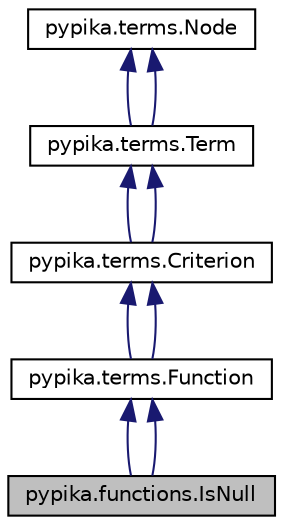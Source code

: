 digraph "pypika.functions.IsNull"
{
 // LATEX_PDF_SIZE
  edge [fontname="Helvetica",fontsize="10",labelfontname="Helvetica",labelfontsize="10"];
  node [fontname="Helvetica",fontsize="10",shape=record];
  Node1 [label="pypika.functions.IsNull",height=0.2,width=0.4,color="black", fillcolor="grey75", style="filled", fontcolor="black",tooltip=" "];
  Node2 -> Node1 [dir="back",color="midnightblue",fontsize="10",style="solid",fontname="Helvetica"];
  Node2 [label="pypika.terms.Function",height=0.2,width=0.4,color="black", fillcolor="white", style="filled",URL="$classpypika_1_1terms_1_1Function.html",tooltip=" "];
  Node3 -> Node2 [dir="back",color="midnightblue",fontsize="10",style="solid",fontname="Helvetica"];
  Node3 [label="pypika.terms.Criterion",height=0.2,width=0.4,color="black", fillcolor="white", style="filled",URL="$classpypika_1_1terms_1_1Criterion.html",tooltip=" "];
  Node4 -> Node3 [dir="back",color="midnightblue",fontsize="10",style="solid",fontname="Helvetica"];
  Node4 [label="pypika.terms.Term",height=0.2,width=0.4,color="black", fillcolor="white", style="filled",URL="$classpypika_1_1terms_1_1Term.html",tooltip=" "];
  Node5 -> Node4 [dir="back",color="midnightblue",fontsize="10",style="solid",fontname="Helvetica"];
  Node5 [label="pypika.terms.Node",height=0.2,width=0.4,color="black", fillcolor="white", style="filled",URL="$classpypika_1_1terms_1_1Node.html",tooltip=" "];
  Node5 -> Node4 [dir="back",color="midnightblue",fontsize="10",style="solid",fontname="Helvetica"];
  Node4 -> Node3 [dir="back",color="midnightblue",fontsize="10",style="solid",fontname="Helvetica"];
  Node3 -> Node2 [dir="back",color="midnightblue",fontsize="10",style="solid",fontname="Helvetica"];
  Node2 -> Node1 [dir="back",color="midnightblue",fontsize="10",style="solid",fontname="Helvetica"];
}
